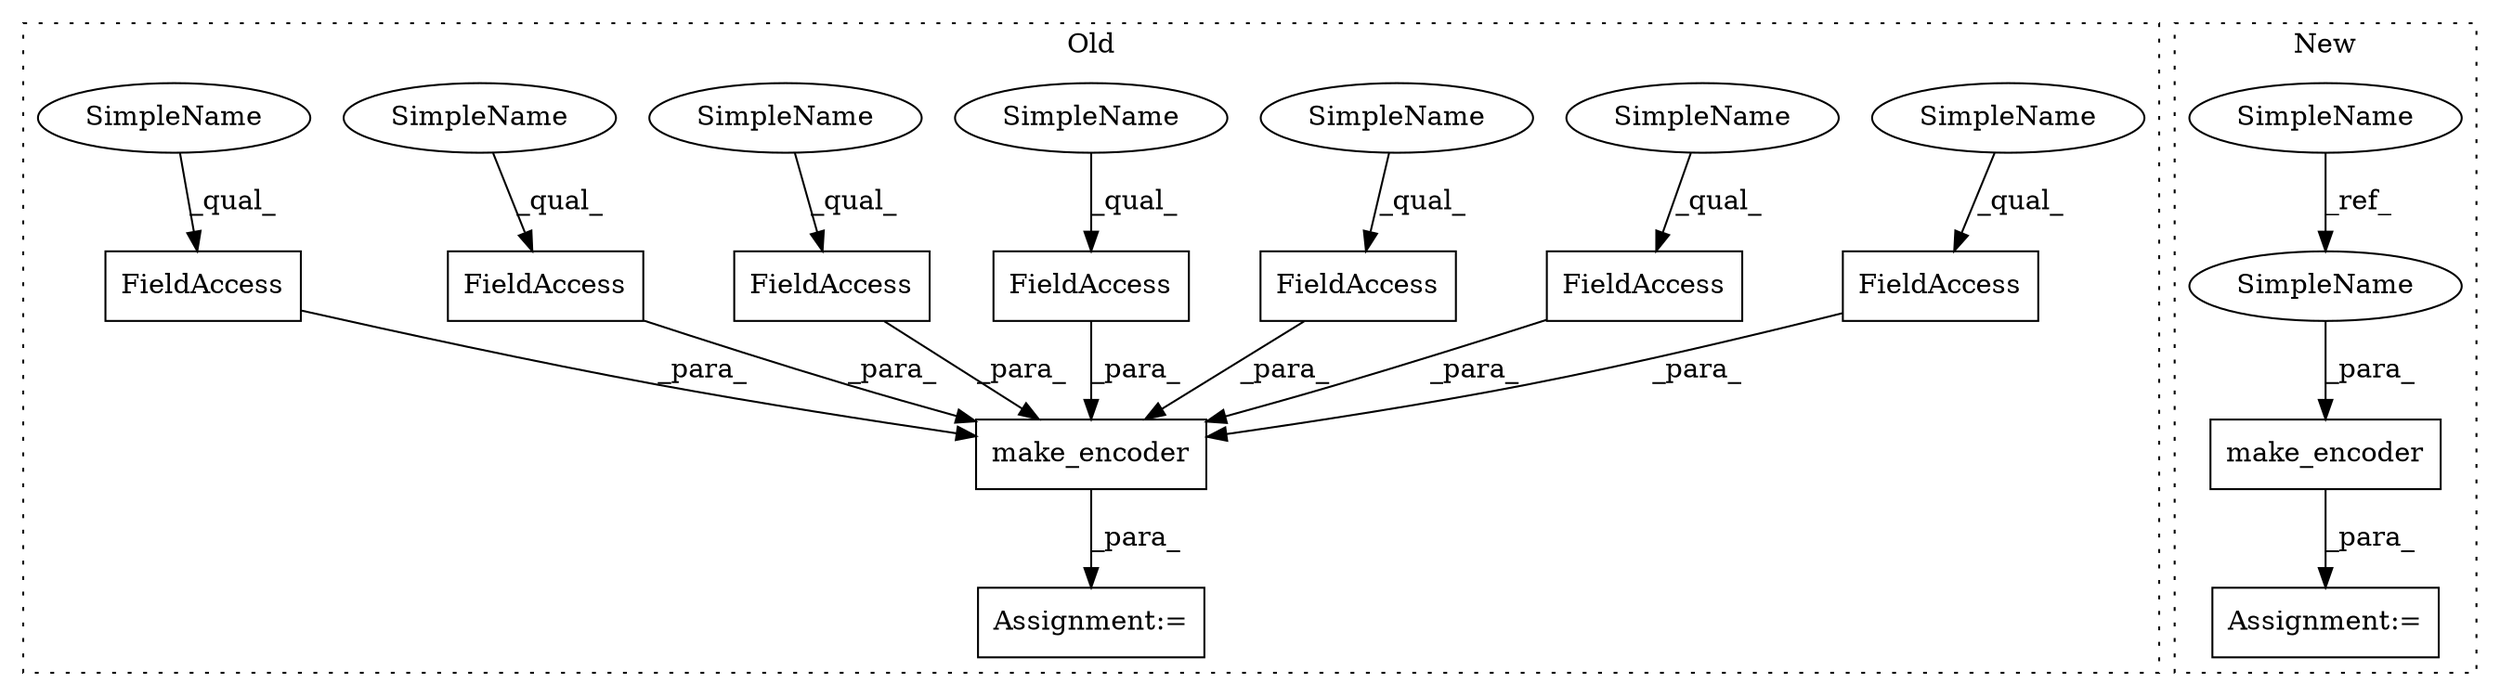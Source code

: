 digraph G {
subgraph cluster0 {
1 [label="make_encoder" a="32" s="3921,4044" l="13,1" shape="box"];
3 [label="FieldAccess" a="22" s="4001" l="20" shape="box"];
4 [label="FieldAccess" a="22" s="3960" l="12" shape="box"];
5 [label="FieldAccess" a="22" s="4022" l="11" shape="box"];
6 [label="FieldAccess" a="22" s="3973" l="14" shape="box"];
7 [label="FieldAccess" a="22" s="3934" l="16" shape="box"];
8 [label="FieldAccess" a="22" s="3951" l="8" shape="box"];
9 [label="FieldAccess" a="22" s="3988" l="12" shape="box"];
11 [label="Assignment:=" a="7" s="3920" l="1" shape="box"];
14 [label="SimpleName" a="42" s="3951" l="3" shape="ellipse"];
15 [label="SimpleName" a="42" s="4001" l="3" shape="ellipse"];
16 [label="SimpleName" a="42" s="4022" l="3" shape="ellipse"];
17 [label="SimpleName" a="42" s="3934" l="3" shape="ellipse"];
18 [label="SimpleName" a="42" s="3960" l="3" shape="ellipse"];
19 [label="SimpleName" a="42" s="3988" l="3" shape="ellipse"];
20 [label="SimpleName" a="42" s="3973" l="3" shape="ellipse"];
label = "Old";
style="dotted";
}
subgraph cluster1 {
2 [label="make_encoder" a="32" s="3809,3836" l="13,1" shape="box"];
10 [label="SimpleName" a="42" s="3476" l="3" shape="ellipse"];
12 [label="Assignment:=" a="7" s="3808" l="1" shape="box"];
13 [label="SimpleName" a="42" s="3822" l="3" shape="ellipse"];
label = "New";
style="dotted";
}
1 -> 11 [label="_para_"];
2 -> 12 [label="_para_"];
3 -> 1 [label="_para_"];
4 -> 1 [label="_para_"];
5 -> 1 [label="_para_"];
6 -> 1 [label="_para_"];
7 -> 1 [label="_para_"];
8 -> 1 [label="_para_"];
9 -> 1 [label="_para_"];
10 -> 13 [label="_ref_"];
13 -> 2 [label="_para_"];
14 -> 8 [label="_qual_"];
15 -> 3 [label="_qual_"];
16 -> 5 [label="_qual_"];
17 -> 7 [label="_qual_"];
18 -> 4 [label="_qual_"];
19 -> 9 [label="_qual_"];
20 -> 6 [label="_qual_"];
}